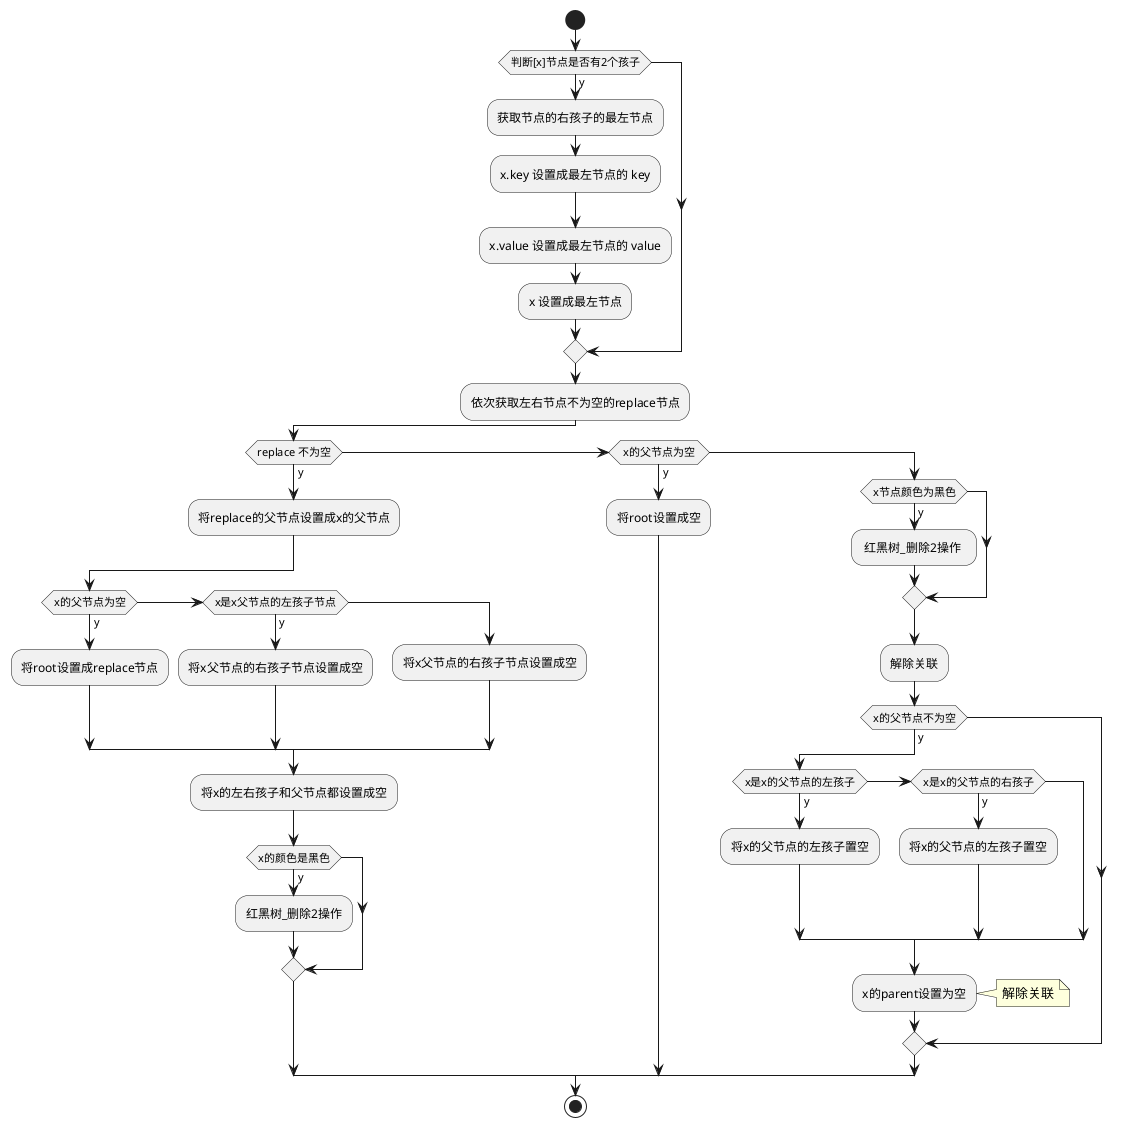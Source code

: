 @startuml
start
if(判断[x]节点是否有2个孩子) then(y)
 :获取节点的右孩子的最左节点;
 :x.key 设置成最左节点的 key;
 :x.value 设置成最左节点的 value;
 :x 设置成最左节点;
endif
:依次获取左右节点不为空的replace节点;
if(replace 不为空) then(y)
    :将replace的父节点设置成x的父节点;
    if(x的父节点为空) then(y)
        :将root设置成replace节点;
    elseif (x是x父节点的左孩子节点) then(y)
        :将x父节点的右孩子节点设置成空;
    else
        :将x父节点的右孩子节点设置成空;
    endif
    :将x的左右孩子和父节点都设置成空;
    if(x的颜色是黑色) then(y)
        :红黑树_删除2操作;
    endif
elseif ( x的父节点为空 ) then(y)
   :将root设置成空;
else
   if(x节点颜色为黑色) then(y)
       : 红黑树_删除2操作  ;
   endif
   :解除关联;
   if(x的父节点不为空) then(y)
        if(x是x的父节点的左孩子) then (y)
            :将x的父节点的左孩子置空;
        else if(x是x的父节点的右孩子) then(y)
            :将x的父节点的左孩子置空;
        endif
        :x的parent设置为空;
        note right : 解除关联
   endif
endif
stop
@enduml